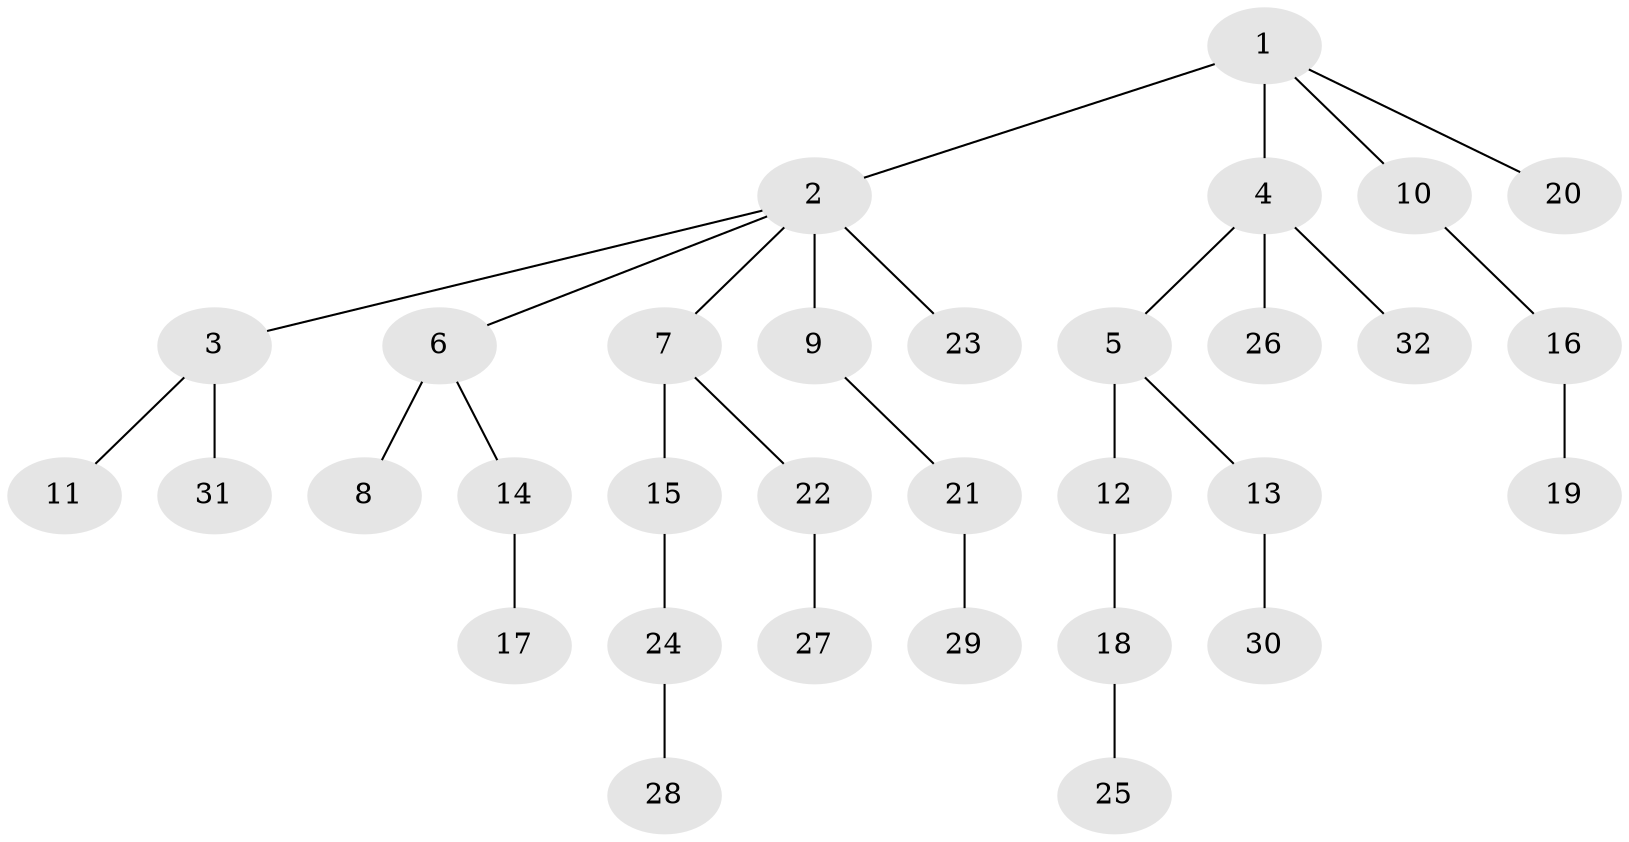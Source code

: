 // original degree distribution, {6: 0.016666666666666666, 8: 0.016666666666666666, 4: 0.05, 2: 0.18333333333333332, 3: 0.18333333333333332, 5: 0.016666666666666666, 1: 0.5333333333333333}
// Generated by graph-tools (version 1.1) at 2025/36/03/09/25 02:36:44]
// undirected, 32 vertices, 31 edges
graph export_dot {
graph [start="1"]
  node [color=gray90,style=filled];
  1;
  2;
  3;
  4;
  5;
  6;
  7;
  8;
  9;
  10;
  11;
  12;
  13;
  14;
  15;
  16;
  17;
  18;
  19;
  20;
  21;
  22;
  23;
  24;
  25;
  26;
  27;
  28;
  29;
  30;
  31;
  32;
  1 -- 2 [weight=1.0];
  1 -- 4 [weight=2.0];
  1 -- 10 [weight=1.0];
  1 -- 20 [weight=1.0];
  2 -- 3 [weight=1.0];
  2 -- 6 [weight=1.0];
  2 -- 7 [weight=1.0];
  2 -- 9 [weight=1.0];
  2 -- 23 [weight=2.0];
  3 -- 11 [weight=1.0];
  3 -- 31 [weight=1.0];
  4 -- 5 [weight=1.0];
  4 -- 26 [weight=1.0];
  4 -- 32 [weight=1.0];
  5 -- 12 [weight=1.0];
  5 -- 13 [weight=1.0];
  6 -- 8 [weight=2.0];
  6 -- 14 [weight=1.0];
  7 -- 15 [weight=2.0];
  7 -- 22 [weight=1.0];
  9 -- 21 [weight=1.0];
  10 -- 16 [weight=1.0];
  12 -- 18 [weight=1.0];
  13 -- 30 [weight=1.0];
  14 -- 17 [weight=1.0];
  15 -- 24 [weight=1.0];
  16 -- 19 [weight=2.0];
  18 -- 25 [weight=1.0];
  21 -- 29 [weight=1.0];
  22 -- 27 [weight=2.0];
  24 -- 28 [weight=1.0];
}

